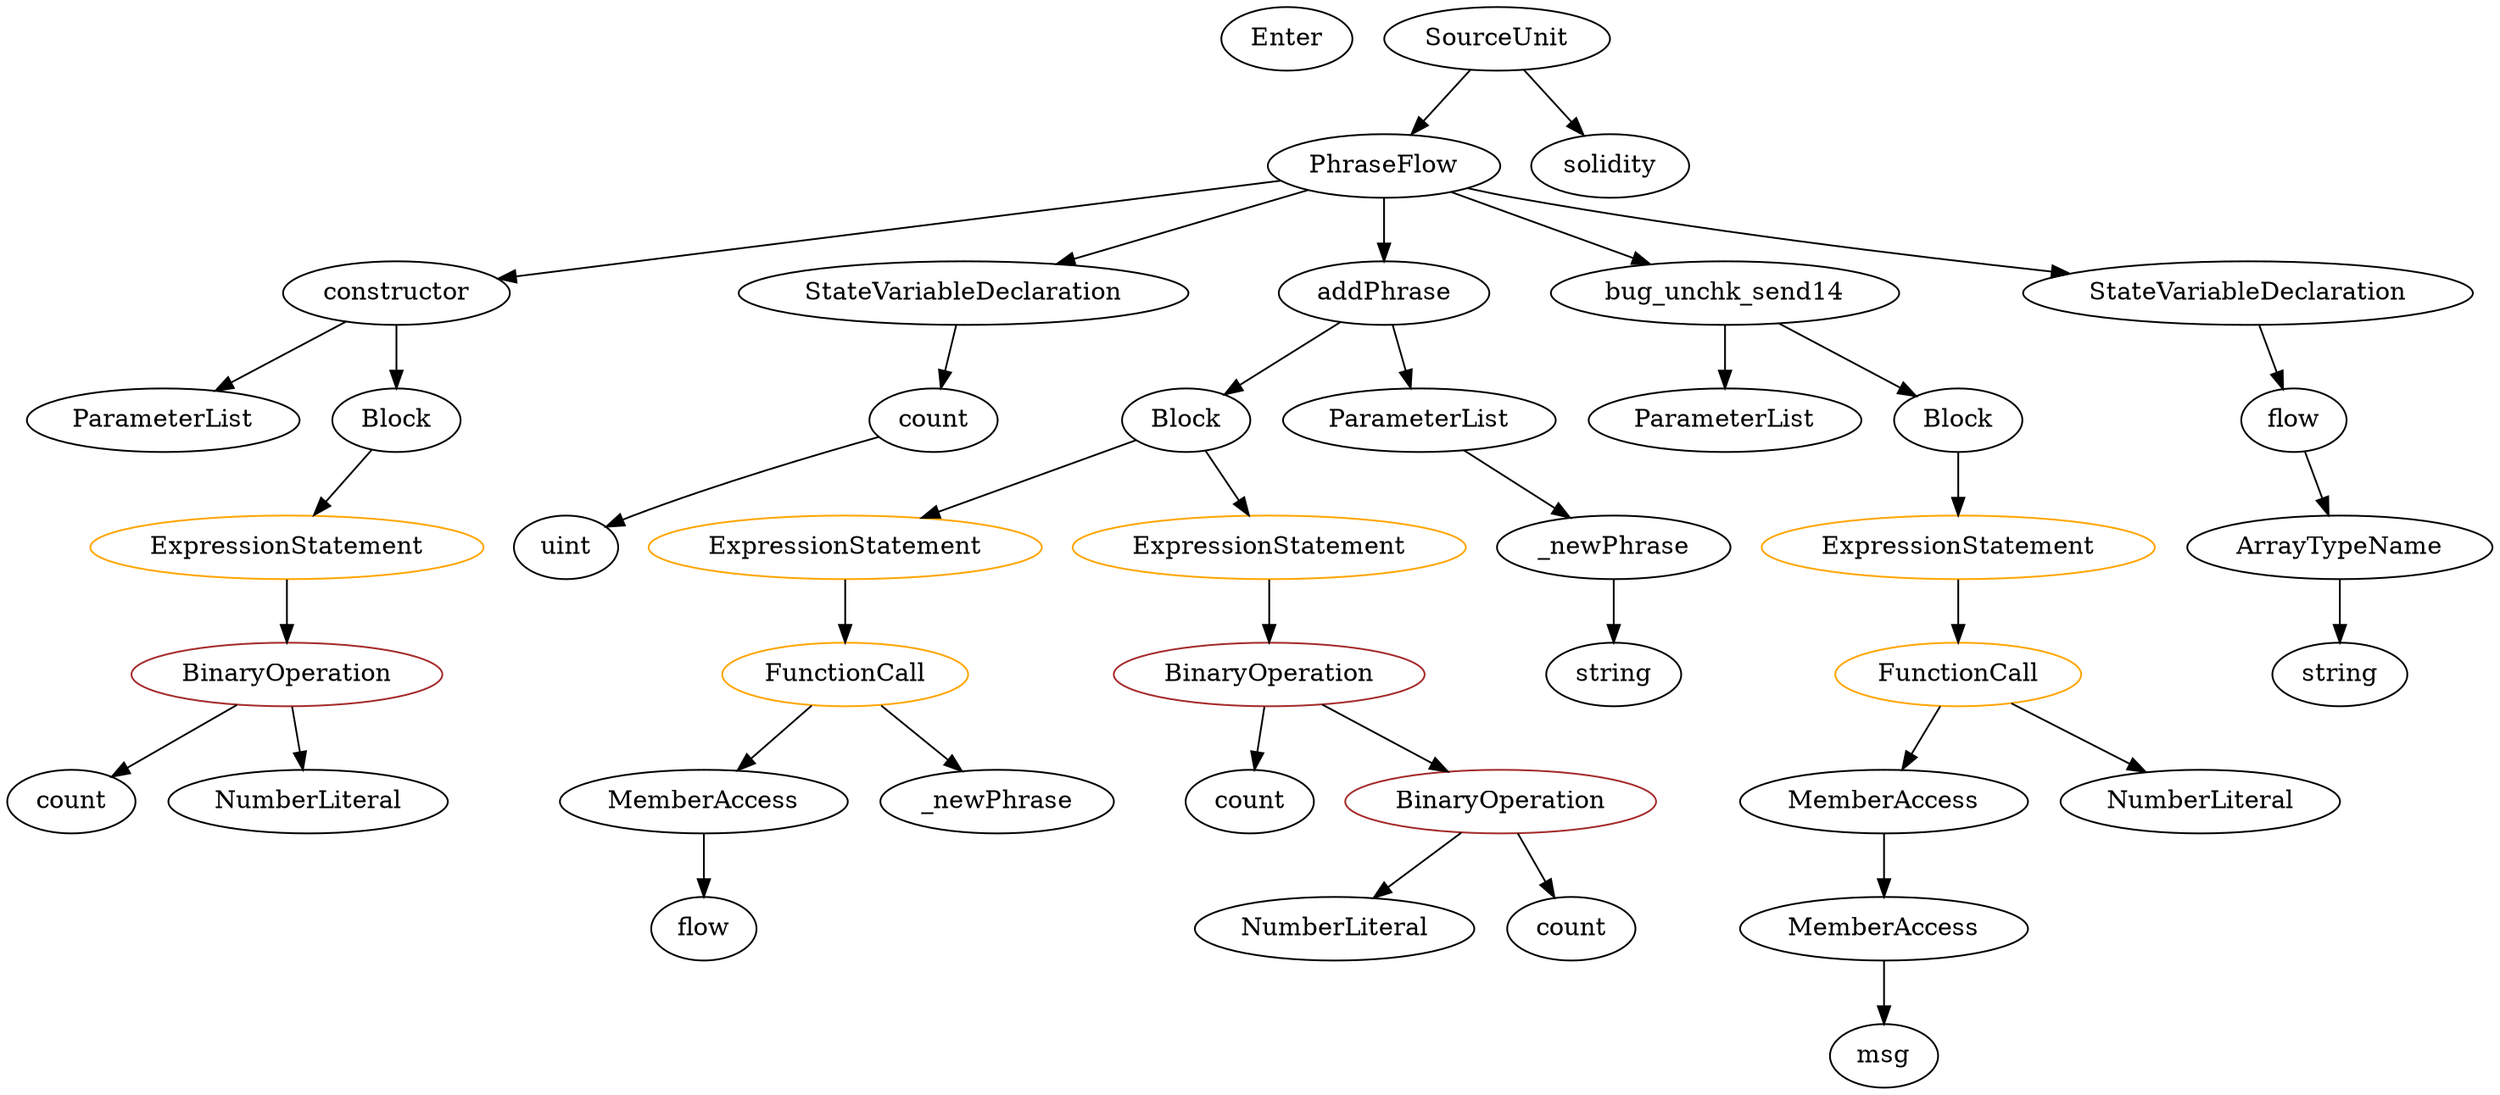 strict digraph {
	graph [bb="0,0,1173.1,612"];
	node [label="\N"];
	Enter	[height=0.5,
		pos="599.6,594",
		width=0.83628];
	MemberAccess_Unnamed_1	[color=black,
		height=0.5,
		label=MemberAccess,
		pos="891.6,162",
		width=1.9174];
	MemberAccess_Unnamed_2	[color=black,
		height=0.5,
		label=MemberAccess,
		pos="891.6,90",
		width=1.9174];
	MemberAccess_Unnamed_1 -> MemberAccess_Unnamed_2	[pos="e,891.6,108.1 891.6,143.7 891.6,136.41 891.6,127.73 891.6,119.54"];
	NumberLiteral_Unnamed_1	[color=black,
		height=0.5,
		label=NumberLiteral,
		pos="1042.6,162",
		width=1.765];
	Identifier_flow	[color=black,
		height=0.5,
		label=flow,
		pos="326.6,90",
		width=0.75311];
	ParameterList_Unnamed_2	[color=black,
		height=0.5,
		label=ParameterList,
		pos="75.603,378",
		width=1.7095];
	ElementaryTypeName_string	[color=black,
		height=0.5,
		label=string,
		pos="1100.6,234",
		width=0.864];
	SourceUnit_Unnamed	[color=black,
		height=0.5,
		label=SourceUnit,
		pos="700.6,594",
		width=1.46];
	ContractDefinition_PhraseFlow	[color=black,
		height=0.5,
		label=PhraseFlow,
		pos="645.6,522",
		width=1.5155];
	SourceUnit_Unnamed -> ContractDefinition_PhraseFlow	[pos="e,658.54,539.47 687.57,576.41 680.99,568.04 672.88,557.71 665.54,548.37"];
	PragmaDirective_solidity	[color=black,
		height=0.5,
		label=solidity,
		pos="755.6,522",
		width=1.0442];
	SourceUnit_Unnamed -> PragmaDirective_solidity	[pos="e,743.04,538.99 713.64,576.41 720.31,567.92 728.57,557.41 735.99,547.96"];
	NumberLiteral_Unnamed	[color=black,
		height=0.5,
		label=NumberLiteral,
		pos="628.6,90",
		width=1.765];
	FunctionCall_Unnamed	[color=orange,
		height=0.5,
		label=FunctionCall,
		pos="402.6,234",
		width=1.6125];
	MemberAccess_Unnamed	[color=black,
		height=0.5,
		label=MemberAccess,
		pos="326.6,162",
		width=1.9174];
	FunctionCall_Unnamed -> MemberAccess_Unnamed	[pos="e,344.75,179.71 384.59,216.41 375.2,207.76 363.52,197 353.11,187.42"];
	Identifier__newPhrase	[color=black,
		height=0.5,
		label=_newPhrase,
		pos="469.6,162",
		width=1.5432];
	FunctionCall_Unnamed -> Identifier__newPhrase	[pos="e,453.84,179.47 418.48,216.41 426.66,207.87 436.79,197.28 445.88,187.79"];
	Parameter__newPhrase	[color=black,
		height=0.5,
		label=_newPhrase,
		pos="759.6,306",
		width=1.5432];
	ElementaryTypeName_string_1	[color=black,
		height=0.5,
		label=string,
		pos="759.6,234",
		width=0.864];
	Parameter__newPhrase -> ElementaryTypeName_string_1	[pos="e,759.6,252.1 759.6,287.7 759.6,280.41 759.6,271.73 759.6,263.54"];
	VariableDeclaration_flow	[color=black,
		height=0.5,
		label=flow,
		pos="1078.6,378",
		width=0.75311];
	ArrayTypeName_Unnamed	[color=black,
		height=0.5,
		label=ArrayTypeName,
		pos="1100.6,306",
		width=2.0145];
	VariableDeclaration_flow -> ArrayTypeName_Unnamed	[pos="e,1095.2,324.28 1083.9,360.05 1086.3,352.6 1089.1,343.64 1091.7,335.22"];
	FunctionDefinition_constructor	[color=black,
		height=0.5,
		label=constructor,
		pos="187.6,450",
		width=1.4877];
	ContractDefinition_PhraseFlow -> FunctionDefinition_constructor	[pos="e,235.68,458.35 597.02,513.58 512.47,500.65 338.53,474.07 246.97,460.07"];
	StateVariableDeclaration_Unnamed_1	[color=black,
		height=0.5,
		label=StateVariableDeclaration,
		pos="450.6,450",
		width=2.8184];
	ContractDefinition_PhraseFlow -> StateVariableDeclaration_Unnamed_1	[pos="e,494.33,466.7 609.84,508.16 580.47,497.62 538.41,482.52 504.89,470.49"];
	FunctionDefinition_addPhrase	[color=black,
		height=0.5,
		label=addPhrase,
		pos="645.6,450",
		width=1.3769];
	ContractDefinition_PhraseFlow -> FunctionDefinition_addPhrase	[pos="e,645.6,468.1 645.6,503.7 645.6,496.41 645.6,487.73 645.6,479.54"];
	FunctionDefinition_bug_unchk_send14	[color=black,
		height=0.5,
		label=bug_unchk_send14,
		pos="809.6,450",
		width=2.3194];
	ContractDefinition_PhraseFlow -> FunctionDefinition_bug_unchk_send14	[pos="e,772.98,466.63 678,507.17 702.15,496.86 735.49,482.63 762.57,471.08"];
	StateVariableDeclaration_Unnamed	[color=black,
		height=0.5,
		label=StateVariableDeclaration,
		pos="1056.6,450",
		width=2.8184];
	ContractDefinition_PhraseFlow -> StateVariableDeclaration_Unnamed	[pos="e,974.22,460.89 685.77,509.44 693.32,507.47 701.18,505.56 708.6,504 794.18,486 892.82,471.56 963.18,462.33"];
	BinaryOperation_Unnamed	[color=brown,
		height=0.5,
		label=BinaryOperation,
		pos="597.6,234",
		width=1.9867];
	Identifier_count	[color=black,
		height=0.5,
		label=count,
		pos="589.6,162",
		width=0.87786];
	BinaryOperation_Unnamed -> Identifier_count	[pos="e,591.56,180.1 595.63,215.7 594.79,208.41 593.8,199.73 592.86,191.54"];
	BinaryOperation_Unnamed_1	[color=brown,
		height=0.5,
		label=BinaryOperation,
		pos="710.6,162",
		width=1.9867];
	BinaryOperation_Unnamed -> BinaryOperation_Unnamed_1	[pos="e,684.41,179.23 623.53,216.94 638.78,207.49 658.28,195.41 674.97,185.08"];
	Identifier_count_1	[color=black,
		height=0.5,
		label=count,
		pos="741.6,90",
		width=0.87786];
	FunctionCall_Unnamed_1	[color=orange,
		height=0.5,
		label=FunctionCall,
		pos="921.6,234",
		width=1.6125];
	FunctionCall_Unnamed_1 -> MemberAccess_Unnamed_1	[pos="e,898.93,180.1 914.19,215.7 910.95,208.15 907.08,199.12 903.47,190.68"];
	FunctionCall_Unnamed_1 -> NumberLiteral_Unnamed_1	[pos="e,1015.7,178.57 948.16,217.64 965.06,207.86 987.19,195.05 1005.8,184.3"];
	FunctionDefinition_constructor -> ParameterList_Unnamed_2	[pos="e,100.9,394.81 163.02,433.64 147.63,424.02 127.55,411.47 110.52,400.82"];
	Block_Unnamed_2	[color=black,
		height=0.5,
		label=Block,
		pos="187.6,378",
		width=0.90558];
	FunctionDefinition_constructor -> Block_Unnamed_2	[pos="e,187.6,396.1 187.6,431.7 187.6,424.41 187.6,415.73 187.6,407.54"];
	ExpressionStatement_Unnamed_2	[color=orange,
		height=0.5,
		label=ExpressionStatement,
		pos="921.6,306",
		width=2.458];
	ExpressionStatement_Unnamed_2 -> FunctionCall_Unnamed_1	[pos="e,921.6,252.1 921.6,287.7 921.6,280.41 921.6,271.73 921.6,263.54"];
	Identifier_count_2	[color=black,
		height=0.5,
		label=count,
		pos="31.603,162",
		width=0.87786];
	ArrayTypeName_Unnamed -> ElementaryTypeName_string	[pos="e,1100.6,252.1 1100.6,287.7 1100.6,280.41 1100.6,271.73 1100.6,263.54"];
	ElementaryTypeName_uint	[color=black,
		height=0.5,
		label=uint,
		pos="269.6,306",
		width=0.75];
	VariableDeclaration_count	[color=black,
		height=0.5,
		label=count,
		pos="436.6,378",
		width=0.87786];
	StateVariableDeclaration_Unnamed_1 -> VariableDeclaration_count	[pos="e,440.02,396.1 447.14,431.7 445.67,424.32 443.91,415.52 442.25,407.25"];
	ExpressionStatement_Unnamed_3	[color=orange,
		height=0.5,
		label=ExpressionStatement,
		pos="136.6,306",
		width=2.458];
	Block_Unnamed_2 -> ExpressionStatement_Unnamed_3	[pos="e,149.08,324.12 175.77,360.76 169.83,352.61 162.49,342.53 155.77,333.31"];
	BinaryOperation_Unnamed_2	[color=brown,
		height=0.5,
		label=BinaryOperation,
		pos="136.6,234",
		width=1.9867];
	BinaryOperation_Unnamed_2 -> Identifier_count_2	[pos="e,51.6,176.33 112.25,216.76 96.998,206.6 77.247,193.43 61.109,182.67"];
	NumberLiteral_Unnamed_2	[color=black,
		height=0.5,
		label=NumberLiteral,
		pos="144.6,162",
		width=1.765];
	BinaryOperation_Unnamed_2 -> NumberLiteral_Unnamed_2	[pos="e,142.65,180.1 138.58,215.7 139.41,208.41 140.41,199.73 141.34,191.54"];
	ExpressionStatement_Unnamed_3 -> BinaryOperation_Unnamed_2	[pos="e,136.6,252.1 136.6,287.7 136.6,280.41 136.6,271.73 136.6,263.54"];
	Block_Unnamed	[color=black,
		height=0.5,
		label=Block,
		pos="556.6,378",
		width=0.90558];
	FunctionDefinition_addPhrase -> Block_Unnamed	[pos="e,574.9,393.39 625.41,433.12 613.07,423.41 597.15,410.89 583.72,400.33"];
	ParameterList_Unnamed	[color=black,
		height=0.5,
		label=ParameterList,
		pos="668.6,378",
		width=1.7095];
	FunctionDefinition_addPhrase -> ParameterList_Unnamed	[pos="e,662.98,396.1 651.29,431.7 653.74,424.24 656.67,415.32 659.41,406.97"];
	Identifier_msg	[color=black,
		height=0.5,
		label=msg,
		pos="891.6,18",
		width=0.75];
	MemberAccess_Unnamed_2 -> Identifier_msg	[pos="e,891.6,36.104 891.6,71.697 891.6,64.407 891.6,55.726 891.6,47.536"];
	BinaryOperation_Unnamed_1 -> NumberLiteral_Unnamed	[pos="e,647.9,107.47 691.17,144.41 680.86,135.61 668,124.63 656.62,114.92"];
	BinaryOperation_Unnamed_1 -> Identifier_count_1	[pos="e,734.24,107.62 718.27,143.7 721.7,135.95 725.82,126.64 729.64,118.02"];
	ExpressionStatement_Unnamed	[color=orange,
		height=0.5,
		label=ExpressionStatement,
		pos="402.6,306",
		width=2.458];
	ExpressionStatement_Unnamed -> FunctionCall_Unnamed	[pos="e,402.6,252.1 402.6,287.7 402.6,280.41 402.6,271.73 402.6,263.54"];
	ParameterList_Unnamed_1	[color=black,
		height=0.5,
		label=ParameterList,
		pos="809.6,378",
		width=1.7095];
	MemberAccess_Unnamed -> Identifier_flow	[pos="e,326.6,108.1 326.6,143.7 326.6,136.41 326.6,127.73 326.6,119.54"];
	Block_Unnamed -> ExpressionStatement_Unnamed	[pos="e,437.61,322.91 531.86,365.75 509.24,355.47 475.24,340.01 447.78,327.53"];
	ExpressionStatement_Unnamed_1	[color=orange,
		height=0.5,
		label=ExpressionStatement,
		pos="597.6,306",
		width=2.458];
	Block_Unnamed -> ExpressionStatement_Unnamed_1	[pos="e,587.67,323.96 566.32,360.41 571,352.42 576.73,342.64 582,333.64"];
	Block_Unnamed_1	[color=black,
		height=0.5,
		label=Block,
		pos="921.6,378",
		width=0.90558];
	Block_Unnamed_1 -> ExpressionStatement_Unnamed_2	[pos="e,921.6,324.1 921.6,359.7 921.6,352.41 921.6,343.73 921.6,335.54"];
	FunctionDefinition_bug_unchk_send14 -> ParameterList_Unnamed_1	[pos="e,809.6,396.1 809.6,431.7 809.6,424.41 809.6,415.73 809.6,407.54"];
	FunctionDefinition_bug_unchk_send14 -> Block_Unnamed_1	[pos="e,900.74,392.04 835.86,432.59 852.4,422.25 873.82,408.87 891.11,398.06"];
	ExpressionStatement_Unnamed_1 -> BinaryOperation_Unnamed	[pos="e,597.6,252.1 597.6,287.7 597.6,280.41 597.6,271.73 597.6,263.54"];
	StateVariableDeclaration_Unnamed -> VariableDeclaration_flow	[pos="e,1073.2,396.1 1062,431.7 1064.4,424.24 1067.2,415.32 1069.8,406.97"];
	VariableDeclaration_count -> ElementaryTypeName_uint	[pos="e,290.83,317.27 410.82,367.07 384.27,356.72 341.78,339.85 305.6,324 304.1,323.34 302.56,322.66 301.02,321.96"];
	ParameterList_Unnamed -> Parameter__newPhrase	[pos="e,738.61,323.15 689.71,360.76 701.54,351.66 716.49,340.16 729.53,330.13"];
}
